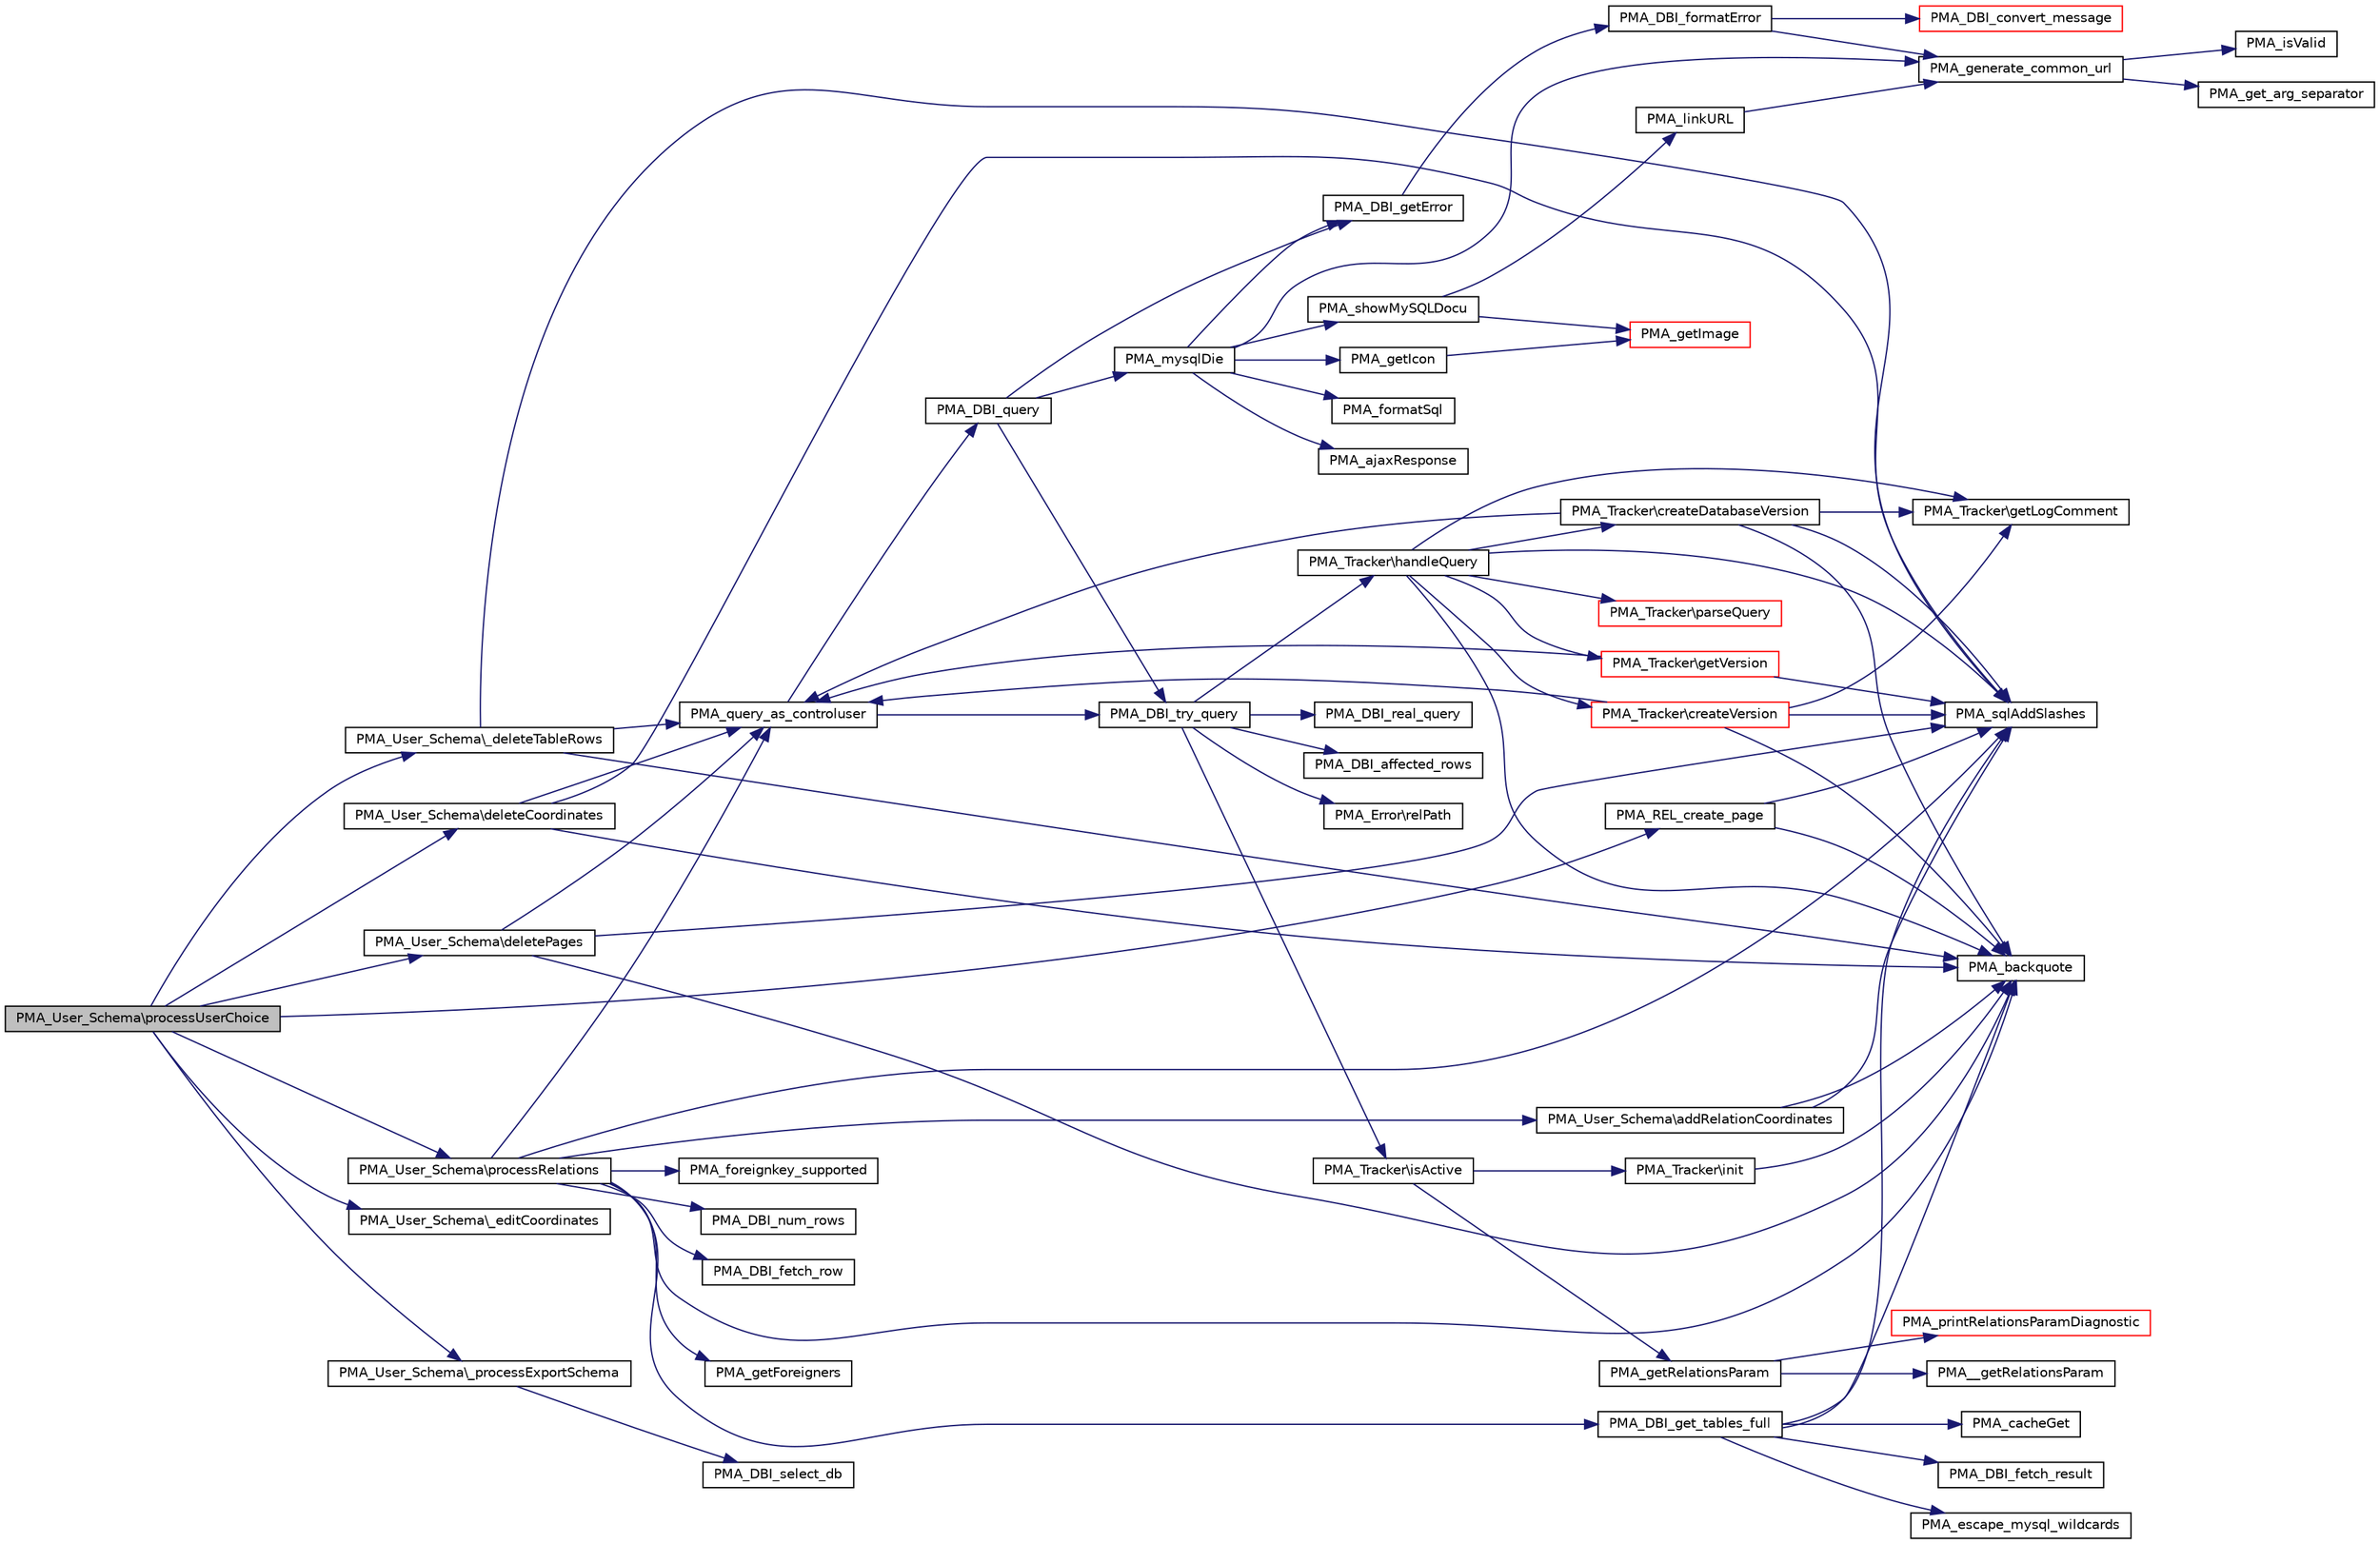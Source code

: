 digraph G
{
  edge [fontname="Helvetica",fontsize="10",labelfontname="Helvetica",labelfontsize="10"];
  node [fontname="Helvetica",fontsize="10",shape=record];
  rankdir="LR";
  Node1 [label="PMA_User_Schema\\processUserChoice",height=0.2,width=0.4,color="black", fillcolor="grey75", style="filled" fontcolor="black"];
  Node1 -> Node2 [color="midnightblue",fontsize="10",style="solid",fontname="Helvetica"];
  Node2 [label="PMA_User_Schema\\deleteCoordinates",height=0.2,width=0.4,color="black", fillcolor="white", style="filled",URL="$classPMA__User__Schema.html#afbcf1e3ded8dbe8fcf9fa10d89748dae",tooltip="delete X and Y coordinates"];
  Node2 -> Node3 [color="midnightblue",fontsize="10",style="solid",fontname="Helvetica"];
  Node3 [label="PMA_backquote",height=0.2,width=0.4,color="black", fillcolor="white", style="filled",URL="$common_8lib_8php.html#a81c4628f679a153bb4475c5ee2ae49ec",tooltip="Adds backquotes on both sides of a database, table or field name."];
  Node2 -> Node4 [color="midnightblue",fontsize="10",style="solid",fontname="Helvetica"];
  Node4 [label="PMA_sqlAddSlashes",height=0.2,width=0.4,color="black", fillcolor="white", style="filled",URL="$common_8lib_8php.html#a799062f79f401d1f20735d292d008eaf",tooltip="Add slashes before &quot;&#39;&quot; and &quot;\&quot; characters so a value containing them can be used in a sql comparison..."];
  Node2 -> Node5 [color="midnightblue",fontsize="10",style="solid",fontname="Helvetica"];
  Node5 [label="PMA_query_as_controluser",height=0.2,width=0.4,color="black", fillcolor="white", style="filled",URL="$relation_8lib_8php.html#ab6d57b38824545d660dcfcd4c864a177",tooltip="Executes a query as controluser if possible, otherwise as normal user."];
  Node5 -> Node6 [color="midnightblue",fontsize="10",style="solid",fontname="Helvetica"];
  Node6 [label="PMA_DBI_query",height=0.2,width=0.4,color="black", fillcolor="white", style="filled",URL="$database__interface_8lib_8php.html#ab439cded0e18a60e731e76aa4567c089",tooltip="runs a query"];
  Node6 -> Node7 [color="midnightblue",fontsize="10",style="solid",fontname="Helvetica"];
  Node7 [label="PMA_DBI_try_query",height=0.2,width=0.4,color="black", fillcolor="white", style="filled",URL="$database__interface_8lib_8php.html#af4f8622d2f5df7858e4e6ca425ac0274",tooltip="runs a query and returns the result"];
  Node7 -> Node8 [color="midnightblue",fontsize="10",style="solid",fontname="Helvetica"];
  Node8 [label="PMA_DBI_real_query",height=0.2,width=0.4,color="black", fillcolor="white", style="filled",URL="$drizzle_8dbi_8lib_8php.html#a08ba0b503ffbca6710452ba365580035",tooltip="runs a query and returns the result"];
  Node7 -> Node9 [color="midnightblue",fontsize="10",style="solid",fontname="Helvetica"];
  Node9 [label="PMA_DBI_affected_rows",height=0.2,width=0.4,color="black", fillcolor="white", style="filled",URL="$drizzle_8dbi_8lib_8php.html#a861ab5849e4d7f8dab6daaac0071bc15",tooltip="returns the number of rows affected by last query"];
  Node7 -> Node10 [color="midnightblue",fontsize="10",style="solid",fontname="Helvetica"];
  Node10 [label="PMA_Error\\relPath",height=0.2,width=0.4,color="black", fillcolor="white", style="filled",URL="$classPMA__Error.html#a772a7752d93cec8385e0f13af46d376a",tooltip="return short relative path to phpMyAdmin basedir"];
  Node7 -> Node11 [color="midnightblue",fontsize="10",style="solid",fontname="Helvetica"];
  Node11 [label="PMA_Tracker\\isActive",height=0.2,width=0.4,color="black", fillcolor="white", style="filled",URL="$classPMA__Tracker.html#ae5dd143f48e845ae4346da01dfef5d4a",tooltip="Gets the on/off value of the Tracker module, starts initialization."];
  Node11 -> Node12 [color="midnightblue",fontsize="10",style="solid",fontname="Helvetica"];
  Node12 [label="PMA_getRelationsParam",height=0.2,width=0.4,color="black", fillcolor="white", style="filled",URL="$relation_8lib_8php.html#ad4dd08fb9ba9908cd15afb5ac92a2656"];
  Node12 -> Node13 [color="midnightblue",fontsize="10",style="solid",fontname="Helvetica"];
  Node13 [label="PMA__getRelationsParam",height=0.2,width=0.4,color="black", fillcolor="white", style="filled",URL="$relation_8lib_8php.html#aa1b2e6f08d1925e8d0962d508797be28",tooltip="Defines the relation parameters for the current user just a copy of the functions used for relations ..."];
  Node12 -> Node14 [color="midnightblue",fontsize="10",style="solid",fontname="Helvetica"];
  Node14 [label="PMA_printRelationsParamDiagnostic",height=0.2,width=0.4,color="red", fillcolor="white", style="filled",URL="$relation_8lib_8php.html#ada1ffd8f6d6d53e802e2e83d7044a944",tooltip="prints out diagnostic info for pma relation feature"];
  Node11 -> Node15 [color="midnightblue",fontsize="10",style="solid",fontname="Helvetica"];
  Node15 [label="PMA_Tracker\\init",height=0.2,width=0.4,color="black", fillcolor="white", style="filled",URL="$classPMA__Tracker.html#a16fc618785cb34b7b36b2fb833600d33",tooltip="Initializes settings."];
  Node15 -> Node3 [color="midnightblue",fontsize="10",style="solid",fontname="Helvetica"];
  Node7 -> Node16 [color="midnightblue",fontsize="10",style="solid",fontname="Helvetica"];
  Node16 [label="PMA_Tracker\\handleQuery",height=0.2,width=0.4,color="black", fillcolor="white", style="filled",URL="$classPMA__Tracker.html#a45bbf8cbb24c0cc3e379a0abf0ecee10",tooltip="Analyzes a given SQL statement and saves tracking data."];
  Node16 -> Node17 [color="midnightblue",fontsize="10",style="solid",fontname="Helvetica"];
  Node17 [label="PMA_Tracker\\parseQuery",height=0.2,width=0.4,color="red", fillcolor="white", style="filled",URL="$classPMA__Tracker.html#a0ed18d54f03c8774c52bb5e77af57b13",tooltip="Parses a query."];
  Node16 -> Node18 [color="midnightblue",fontsize="10",style="solid",fontname="Helvetica"];
  Node18 [label="PMA_Tracker\\getVersion",height=0.2,width=0.4,color="red", fillcolor="white", style="filled",URL="$classPMA__Tracker.html#a315294423a060736a4c5a35ec099943e",tooltip="Gets the newest version of a tracking job (in other words: gets the HEAD version)."];
  Node18 -> Node4 [color="midnightblue",fontsize="10",style="solid",fontname="Helvetica"];
  Node18 -> Node5 [color="midnightblue",fontsize="10",style="solid",fontname="Helvetica"];
  Node16 -> Node19 [color="midnightblue",fontsize="10",style="solid",fontname="Helvetica"];
  Node19 [label="PMA_Tracker\\createVersion",height=0.2,width=0.4,color="red", fillcolor="white", style="filled",URL="$classPMA__Tracker.html#a42ffa6e4d6005801f830d64cb43160b5",tooltip="Creates tracking version of a table / view (in other words: create a job to track future changes on t..."];
  Node19 -> Node20 [color="midnightblue",fontsize="10",style="solid",fontname="Helvetica"];
  Node20 [label="PMA_Tracker\\getLogComment",height=0.2,width=0.4,color="black", fillcolor="white", style="filled",URL="$classPMA__Tracker.html#a09cf326169bfdd91ab8ac6a11b08df09",tooltip="Returns the comment line for the log."];
  Node19 -> Node3 [color="midnightblue",fontsize="10",style="solid",fontname="Helvetica"];
  Node19 -> Node4 [color="midnightblue",fontsize="10",style="solid",fontname="Helvetica"];
  Node19 -> Node5 [color="midnightblue",fontsize="10",style="solid",fontname="Helvetica"];
  Node16 -> Node21 [color="midnightblue",fontsize="10",style="solid",fontname="Helvetica"];
  Node21 [label="PMA_Tracker\\createDatabaseVersion",height=0.2,width=0.4,color="black", fillcolor="white", style="filled",URL="$classPMA__Tracker.html#a3aacc0c0e3b67d82419856773f536166",tooltip="Creates tracking version of a database (in other words: create a job to track future changes on the d..."];
  Node21 -> Node20 [color="midnightblue",fontsize="10",style="solid",fontname="Helvetica"];
  Node21 -> Node3 [color="midnightblue",fontsize="10",style="solid",fontname="Helvetica"];
  Node21 -> Node4 [color="midnightblue",fontsize="10",style="solid",fontname="Helvetica"];
  Node21 -> Node5 [color="midnightblue",fontsize="10",style="solid",fontname="Helvetica"];
  Node16 -> Node20 [color="midnightblue",fontsize="10",style="solid",fontname="Helvetica"];
  Node16 -> Node3 [color="midnightblue",fontsize="10",style="solid",fontname="Helvetica"];
  Node16 -> Node4 [color="midnightblue",fontsize="10",style="solid",fontname="Helvetica"];
  Node6 -> Node22 [color="midnightblue",fontsize="10",style="solid",fontname="Helvetica"];
  Node22 [label="PMA_mysqlDie",height=0.2,width=0.4,color="black", fillcolor="white", style="filled",URL="$common_8lib_8php.html#a4b5abc57e204c6266283131d03f66395",tooltip="Displays a MySQL error message in the right frame."];
  Node22 -> Node23 [color="midnightblue",fontsize="10",style="solid",fontname="Helvetica"];
  Node23 [label="PMA_DBI_getError",height=0.2,width=0.4,color="black", fillcolor="white", style="filled",URL="$drizzle_8dbi_8lib_8php.html#a704868d694079bc38c1947d370b8bf79",tooltip="returns last error message or false if no errors occured"];
  Node23 -> Node24 [color="midnightblue",fontsize="10",style="solid",fontname="Helvetica"];
  Node24 [label="PMA_DBI_formatError",height=0.2,width=0.4,color="black", fillcolor="white", style="filled",URL="$database__interface_8lib_8php.html#a53d2263f39303e561d76439d28f4a1be",tooltip="Formats database error message in a friendly way."];
  Node24 -> Node25 [color="midnightblue",fontsize="10",style="solid",fontname="Helvetica"];
  Node25 [label="PMA_DBI_convert_message",height=0.2,width=0.4,color="red", fillcolor="white", style="filled",URL="$database__interface_8lib_8php.html#a6f4e94ffe2e5c28f0ce9f23c2e65e74a",tooltip="converts charset of a mysql message, usually coming from mysql_error(), into PMA charset, usally UTF-8 uses language to charset mapping from mysql/share/errmsg.txt and charset names to ISO charset from information_schema.CHARACTER_SETS"];
  Node24 -> Node26 [color="midnightblue",fontsize="10",style="solid",fontname="Helvetica"];
  Node26 [label="PMA_generate_common_url",height=0.2,width=0.4,color="black", fillcolor="white", style="filled",URL="$url__generating_8lib_8php.html#ad5c0cfef7cb600a158a1ef5fa321a094",tooltip="Generates text with URL parameters."];
  Node26 -> Node27 [color="midnightblue",fontsize="10",style="solid",fontname="Helvetica"];
  Node27 [label="PMA_isValid",height=0.2,width=0.4,color="black", fillcolor="white", style="filled",URL="$core_8lib_8php.html#a1b8fd01cdfbdfaac35e692fcdaaad700",tooltip="checks given $var against $type or $compare"];
  Node26 -> Node28 [color="midnightblue",fontsize="10",style="solid",fontname="Helvetica"];
  Node28 [label="PMA_get_arg_separator",height=0.2,width=0.4,color="black", fillcolor="white", style="filled",URL="$url__generating_8lib_8php.html#a4ba0b6653c22a19615683ab743c1b4e1",tooltip="Returns url separator."];
  Node22 -> Node29 [color="midnightblue",fontsize="10",style="solid",fontname="Helvetica"];
  Node29 [label="PMA_formatSql",height=0.2,width=0.4,color="black", fillcolor="white", style="filled",URL="$common_8lib_8php.html#a7318464fb4bfbdb4c33b3257ad533ab6",tooltip="format sql strings"];
  Node22 -> Node30 [color="midnightblue",fontsize="10",style="solid",fontname="Helvetica"];
  Node30 [label="PMA_showMySQLDocu",height=0.2,width=0.4,color="black", fillcolor="white", style="filled",URL="$common_8lib_8php.html#a5b2c38942cb8fe55e02ba17d0bef9f15",tooltip="Displays a link to the official MySQL documentation."];
  Node30 -> Node31 [color="midnightblue",fontsize="10",style="solid",fontname="Helvetica"];
  Node31 [label="PMA_linkURL",height=0.2,width=0.4,color="black", fillcolor="white", style="filled",URL="$core_8lib_8php.html#a9bbc563e958307413cd9a83f70ff2590",tooltip="Returns link to (possibly) external site using defined redirector."];
  Node31 -> Node26 [color="midnightblue",fontsize="10",style="solid",fontname="Helvetica"];
  Node30 -> Node32 [color="midnightblue",fontsize="10",style="solid",fontname="Helvetica"];
  Node32 [label="PMA_getImage",height=0.2,width=0.4,color="red", fillcolor="white", style="filled",URL="$common_8lib_8php.html#a54fdec9763bf305a5082d23a5d7d5957",tooltip="Returns an HTML IMG tag for a particular image from a theme, which may be an actual file or an icon f..."];
  Node22 -> Node26 [color="midnightblue",fontsize="10",style="solid",fontname="Helvetica"];
  Node22 -> Node33 [color="midnightblue",fontsize="10",style="solid",fontname="Helvetica"];
  Node33 [label="PMA_getIcon",height=0.2,width=0.4,color="black", fillcolor="white", style="filled",URL="$common_8lib_8php.html#a73905c5a8a80014a8d299d0c74176316",tooltip="Returns an HTML IMG tag for a particular icon from a theme, which may be an actual file or an icon fr..."];
  Node33 -> Node32 [color="midnightblue",fontsize="10",style="solid",fontname="Helvetica"];
  Node22 -> Node34 [color="midnightblue",fontsize="10",style="solid",fontname="Helvetica"];
  Node34 [label="PMA_ajaxResponse",height=0.2,width=0.4,color="black", fillcolor="white", style="filled",URL="$common_8lib_8php.html#a8e357ad2d42095d9078580361cb77a96",tooltip="function that generates a json output for an ajax request and ends script execution"];
  Node6 -> Node23 [color="midnightblue",fontsize="10",style="solid",fontname="Helvetica"];
  Node5 -> Node7 [color="midnightblue",fontsize="10",style="solid",fontname="Helvetica"];
  Node1 -> Node35 [color="midnightblue",fontsize="10",style="solid",fontname="Helvetica"];
  Node35 [label="PMA_User_Schema\\deletePages",height=0.2,width=0.4,color="black", fillcolor="white", style="filled",URL="$classPMA__User__Schema.html#a548f9cbc8244d60befdb247611217012",tooltip="delete pages"];
  Node35 -> Node3 [color="midnightblue",fontsize="10",style="solid",fontname="Helvetica"];
  Node35 -> Node4 [color="midnightblue",fontsize="10",style="solid",fontname="Helvetica"];
  Node35 -> Node5 [color="midnightblue",fontsize="10",style="solid",fontname="Helvetica"];
  Node1 -> Node36 [color="midnightblue",fontsize="10",style="solid",fontname="Helvetica"];
  Node36 [label="PMA_REL_create_page",height=0.2,width=0.4,color="black", fillcolor="white", style="filled",URL="$relation_8lib_8php.html#a6b0845decd0907fad97aca122f1a385f",tooltip="Create a PDF page."];
  Node36 -> Node3 [color="midnightblue",fontsize="10",style="solid",fontname="Helvetica"];
  Node36 -> Node4 [color="midnightblue",fontsize="10",style="solid",fontname="Helvetica"];
  Node1 -> Node37 [color="midnightblue",fontsize="10",style="solid",fontname="Helvetica"];
  Node37 [label="PMA_User_Schema\\processRelations",height=0.2,width=0.4,color="black", fillcolor="white", style="filled",URL="$classPMA__User__Schema.html#aad3e0e266844420fe028fe866a8a1159",tooltip="process internal and foreign key relations"];
  Node37 -> Node38 [color="midnightblue",fontsize="10",style="solid",fontname="Helvetica"];
  Node38 [label="PMA_DBI_get_tables_full",height=0.2,width=0.4,color="black", fillcolor="white", style="filled",URL="$database__interface_8lib_8php.html#a666173b932079177ab299983242adc58",tooltip="returns array of all tables in given db or dbs this function expects unquoted names: RIGHT: my_databa..."];
  Node38 -> Node39 [color="midnightblue",fontsize="10",style="solid",fontname="Helvetica"];
  Node39 [label="PMA_escape_mysql_wildcards",height=0.2,width=0.4,color="black", fillcolor="white", style="filled",URL="$common_8lib_8php.html#a0eb68fc9b932fee53281ee4933bf242d",tooltip="Add slashes before &quot;_&quot; and &quot;%&quot; characters for using them in MySQL database, table and field names..."];
  Node38 -> Node4 [color="midnightblue",fontsize="10",style="solid",fontname="Helvetica"];
  Node38 -> Node40 [color="midnightblue",fontsize="10",style="solid",fontname="Helvetica"];
  Node40 [label="PMA_cacheGet",height=0.2,width=0.4,color="black", fillcolor="white", style="filled",URL="$common_8lib_8php.html#a28b14adfbbd7d246da55512f63bde226",tooltip="Gets cached information from the session."];
  Node38 -> Node3 [color="midnightblue",fontsize="10",style="solid",fontname="Helvetica"];
  Node38 -> Node41 [color="midnightblue",fontsize="10",style="solid",fontname="Helvetica"];
  Node41 [label="PMA_DBI_fetch_result",height=0.2,width=0.4,color="black", fillcolor="white", style="filled",URL="$database__interface_8lib_8php.html#a761f919096699667412d2ffd391eaa5b",tooltip="returns all rows in the resultset in one array"];
  Node37 -> Node42 [color="midnightblue",fontsize="10",style="solid",fontname="Helvetica"];
  Node42 [label="PMA_foreignkey_supported",height=0.2,width=0.4,color="black", fillcolor="white", style="filled",URL="$common_8lib_8php.html#a3184a525425291ca91773387a06177e4",tooltip="Verifies if this table&#39;s engine supports foreign keys."];
  Node37 -> Node3 [color="midnightblue",fontsize="10",style="solid",fontname="Helvetica"];
  Node37 -> Node4 [color="midnightblue",fontsize="10",style="solid",fontname="Helvetica"];
  Node37 -> Node5 [color="midnightblue",fontsize="10",style="solid",fontname="Helvetica"];
  Node37 -> Node43 [color="midnightblue",fontsize="10",style="solid",fontname="Helvetica"];
  Node43 [label="PMA_DBI_num_rows",height=0.2,width=0.4,color="black", fillcolor="white", style="filled",URL="$drizzle_8dbi_8lib_8php.html#ad3805f1da9fe87cc10e96acf0710d803",tooltip="returns the number of rows returned by last query"];
  Node37 -> Node44 [color="midnightblue",fontsize="10",style="solid",fontname="Helvetica"];
  Node44 [label="PMA_DBI_fetch_row",height=0.2,width=0.4,color="black", fillcolor="white", style="filled",URL="$drizzle_8dbi_8lib_8php.html#a76a677a68b562828af0dfe4467107d31",tooltip="returns array of rows with numeric keys from $result"];
  Node37 -> Node45 [color="midnightblue",fontsize="10",style="solid",fontname="Helvetica"];
  Node45 [label="PMA_getForeigners",height=0.2,width=0.4,color="black", fillcolor="white", style="filled",URL="$relation_8lib_8php.html#a06f317c03581ae429698a20c7aa155df",tooltip="Gets all Relations to foreign tables for a given table or optionally a given column in a table..."];
  Node37 -> Node46 [color="midnightblue",fontsize="10",style="solid",fontname="Helvetica"];
  Node46 [label="PMA_User_Schema\\addRelationCoordinates",height=0.2,width=0.4,color="black", fillcolor="white", style="filled",URL="$classPMA__User__Schema.html#a6bc620d73811eeae271970e18d868ecb",tooltip="Add X and Y coordinates for a table."];
  Node46 -> Node3 [color="midnightblue",fontsize="10",style="solid",fontname="Helvetica"];
  Node46 -> Node4 [color="midnightblue",fontsize="10",style="solid",fontname="Helvetica"];
  Node1 -> Node47 [color="midnightblue",fontsize="10",style="solid",fontname="Helvetica"];
  Node47 [label="PMA_User_Schema\\_editCoordinates",height=0.2,width=0.4,color="black", fillcolor="white", style="filled",URL="$classPMA__User__Schema.html#aa57d4b8783079826dba15f30689831b1",tooltip="update X and Y coordinates for a table"];
  Node1 -> Node48 [color="midnightblue",fontsize="10",style="solid",fontname="Helvetica"];
  Node48 [label="PMA_User_Schema\\_deleteTableRows",height=0.2,width=0.4,color="black", fillcolor="white", style="filled",URL="$classPMA__User__Schema.html#a5e5b70a953e4d985721fbcc8ac631228",tooltip="delete the table rows with table co-ordinates"];
  Node48 -> Node3 [color="midnightblue",fontsize="10",style="solid",fontname="Helvetica"];
  Node48 -> Node4 [color="midnightblue",fontsize="10",style="solid",fontname="Helvetica"];
  Node48 -> Node5 [color="midnightblue",fontsize="10",style="solid",fontname="Helvetica"];
  Node1 -> Node49 [color="midnightblue",fontsize="10",style="solid",fontname="Helvetica"];
  Node49 [label="PMA_User_Schema\\_processExportSchema",height=0.2,width=0.4,color="black", fillcolor="white", style="filled",URL="$classPMA__User__Schema.html#aa561f9dbbd4f9b07c11a7c4eef560458",tooltip="get all the export options and verify call and include the appropriate Schema Class depending on $exp..."];
  Node49 -> Node50 [color="midnightblue",fontsize="10",style="solid",fontname="Helvetica"];
  Node50 [label="PMA_DBI_select_db",height=0.2,width=0.4,color="black", fillcolor="white", style="filled",URL="$drizzle_8dbi_8lib_8php.html#ad7887c8952b000aa32b359f160cac73a",tooltip="selects given database"];
}

